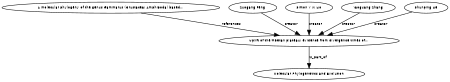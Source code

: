 digraph G {
size="3,3";
node [fontsize=7, fontname="Helvetica"];
edge [fontsize=7, fontname="Helvetica"];
node0 [label="Uplift of the Tibetan plateau: evidence from divergence times of...", width=0.27433100247,height=0.27433100247];
node1 [label="A molecular phylogeny of the genus Gammarus (Crustacea: Amphipoda) based...", width=0.27433100247,height=0.27433100247];
node2 [label="Zuogang Peng", width=0.27433100247,height=0.27433100247];
node3 [label="Simon Y W Ho", width=0.27433100247,height=0.27433100247];
node4 [label="Yaoguang Zhang", width=0.27433100247,height=0.27433100247];
node5 [label="Shunping He", width=0.27433100247,height=0.27433100247];
node6 [label="Molecular Phylogenetics and Evolution", width=0.27433100247,height=0.27433100247];
node1 -> node0 [label="references"];
node2 -> node0 [label="creator"];
node3 -> node0 [label="creator"];
node4 -> node0 [label="creator"];
node5 -> node0 [label="creator"];
node0 -> node6 [label="is_part_of"];
}

